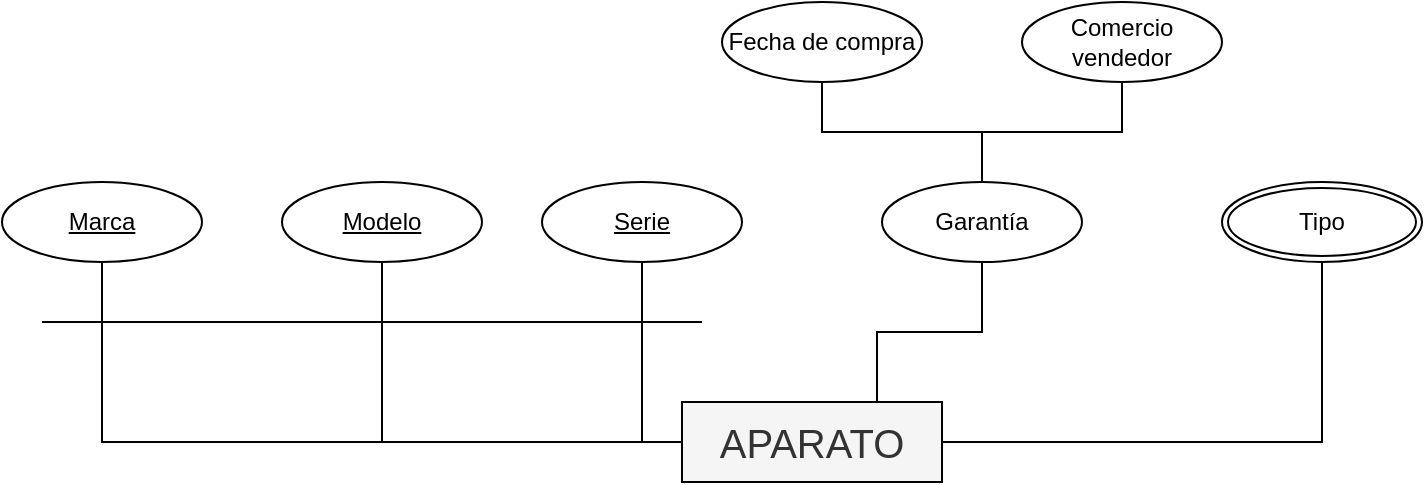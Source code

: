 <mxfile version="15.0.3" type="github"><diagram id="uKT5rie-uQF_IQn67oWf" name="Page-1"><mxGraphModel dx="1422" dy="705" grid="1" gridSize="10" guides="1" tooltips="1" connect="1" arrows="1" fold="1" page="1" pageScale="1" pageWidth="827" pageHeight="1169" math="0" shadow="0"><root><mxCell id="0"/><mxCell id="1" parent="0"/><mxCell id="oV15Eq3tM7d1TUMJYXCG-6" style="edgeStyle=orthogonalEdgeStyle;rounded=0;orthogonalLoop=1;jettySize=auto;html=1;exitX=0;exitY=0.5;exitDx=0;exitDy=0;entryX=0.5;entryY=1;entryDx=0;entryDy=0;endArrow=none;endFill=0;" parent="1" source="oV15Eq3tM7d1TUMJYXCG-1" target="oV15Eq3tM7d1TUMJYXCG-3" edge="1"><mxGeometry relative="1" as="geometry"><Array as="points"><mxPoint x="230" y="320"/></Array></mxGeometry></mxCell><mxCell id="oV15Eq3tM7d1TUMJYXCG-8" style="edgeStyle=orthogonalEdgeStyle;rounded=0;orthogonalLoop=1;jettySize=auto;html=1;exitX=0;exitY=0.5;exitDx=0;exitDy=0;entryX=0.5;entryY=1;entryDx=0;entryDy=0;endArrow=none;endFill=0;" parent="1" source="oV15Eq3tM7d1TUMJYXCG-1" target="oV15Eq3tM7d1TUMJYXCG-2" edge="1"><mxGeometry relative="1" as="geometry"/></mxCell><mxCell id="oV15Eq3tM7d1TUMJYXCG-14" style="edgeStyle=orthogonalEdgeStyle;rounded=0;orthogonalLoop=1;jettySize=auto;html=1;exitX=1;exitY=0.5;exitDx=0;exitDy=0;entryX=0.5;entryY=1;entryDx=0;entryDy=0;endArrow=none;endFill=0;" parent="1" source="oV15Eq3tM7d1TUMJYXCG-1" target="oV15Eq3tM7d1TUMJYXCG-12" edge="1"><mxGeometry relative="1" as="geometry"/></mxCell><mxCell id="oV15Eq3tM7d1TUMJYXCG-15" style="edgeStyle=orthogonalEdgeStyle;rounded=0;orthogonalLoop=1;jettySize=auto;html=1;exitX=0.75;exitY=0;exitDx=0;exitDy=0;entryX=0.5;entryY=1;entryDx=0;entryDy=0;endArrow=none;endFill=0;" parent="1" source="oV15Eq3tM7d1TUMJYXCG-1" target="oV15Eq3tM7d1TUMJYXCG-13" edge="1"><mxGeometry relative="1" as="geometry"/></mxCell><mxCell id="oV15Eq3tM7d1TUMJYXCG-25" style="edgeStyle=orthogonalEdgeStyle;rounded=0;orthogonalLoop=1;jettySize=auto;html=1;exitX=0;exitY=0.5;exitDx=0;exitDy=0;entryX=0.5;entryY=1;entryDx=0;entryDy=0;endArrow=none;endFill=0;" parent="1" source="oV15Eq3tM7d1TUMJYXCG-1" target="oV15Eq3tM7d1TUMJYXCG-4" edge="1"><mxGeometry relative="1" as="geometry"/></mxCell><mxCell id="oV15Eq3tM7d1TUMJYXCG-1" value="&lt;span style=&quot;font-size: 20px&quot;&gt;APARATO&lt;br&gt;&lt;/span&gt;" style="whiteSpace=wrap;html=1;align=center;fillColor=#f5f5f5;strokeColor=#000000;fontColor=#333333;" parent="1" vertex="1"><mxGeometry x="380" y="300" width="130" height="40" as="geometry"/></mxCell><mxCell id="oV15Eq3tM7d1TUMJYXCG-2" value="&lt;u&gt;Marca&lt;/u&gt;" style="ellipse;whiteSpace=wrap;html=1;align=center;" parent="1" vertex="1"><mxGeometry x="40" y="190" width="100" height="40" as="geometry"/></mxCell><mxCell id="oV15Eq3tM7d1TUMJYXCG-3" value="&lt;u&gt;Modelo&lt;/u&gt;" style="ellipse;whiteSpace=wrap;html=1;align=center;" parent="1" vertex="1"><mxGeometry x="180" y="190" width="100" height="40" as="geometry"/></mxCell><mxCell id="oV15Eq3tM7d1TUMJYXCG-4" value="&lt;u&gt;Serie&lt;/u&gt;" style="ellipse;whiteSpace=wrap;html=1;align=center;" parent="1" vertex="1"><mxGeometry x="310" y="190" width="100" height="40" as="geometry"/></mxCell><mxCell id="oV15Eq3tM7d1TUMJYXCG-9" style="edgeStyle=none;orthogonalLoop=1;jettySize=auto;html=1;endArrow=none;endFill=0;" parent="1" edge="1"><mxGeometry relative="1" as="geometry"><mxPoint x="60" y="260" as="targetPoint"/><mxPoint x="390" y="260" as="sourcePoint"/></mxGeometry></mxCell><mxCell id="oV15Eq3tM7d1TUMJYXCG-19" value="" style="edgeStyle=orthogonalEdgeStyle;rounded=0;orthogonalLoop=1;jettySize=auto;html=1;endArrow=none;endFill=0;" parent="1" source="oV15Eq3tM7d1TUMJYXCG-10" target="oV15Eq3tM7d1TUMJYXCG-13" edge="1"><mxGeometry relative="1" as="geometry"/></mxCell><mxCell id="oV15Eq3tM7d1TUMJYXCG-10" value="Fecha de compra" style="ellipse;whiteSpace=wrap;html=1;align=center;" parent="1" vertex="1"><mxGeometry x="400" y="100" width="100" height="40" as="geometry"/></mxCell><mxCell id="oV15Eq3tM7d1TUMJYXCG-18" value="" style="edgeStyle=orthogonalEdgeStyle;rounded=0;orthogonalLoop=1;jettySize=auto;html=1;endArrow=none;endFill=0;" parent="1" source="oV15Eq3tM7d1TUMJYXCG-11" target="oV15Eq3tM7d1TUMJYXCG-13" edge="1"><mxGeometry relative="1" as="geometry"/></mxCell><mxCell id="oV15Eq3tM7d1TUMJYXCG-11" value="Comercio vendedor" style="ellipse;whiteSpace=wrap;html=1;align=center;" parent="1" vertex="1"><mxGeometry x="550" y="100" width="100" height="40" as="geometry"/></mxCell><mxCell id="oV15Eq3tM7d1TUMJYXCG-12" value="Tipo" style="ellipse;shape=doubleEllipse;margin=3;whiteSpace=wrap;html=1;align=center;" parent="1" vertex="1"><mxGeometry x="650" y="190" width="100" height="40" as="geometry"/></mxCell><mxCell id="oV15Eq3tM7d1TUMJYXCG-13" value="Garantía" style="ellipse;whiteSpace=wrap;html=1;align=center;" parent="1" vertex="1"><mxGeometry x="480" y="190" width="100" height="40" as="geometry"/></mxCell></root></mxGraphModel></diagram></mxfile>